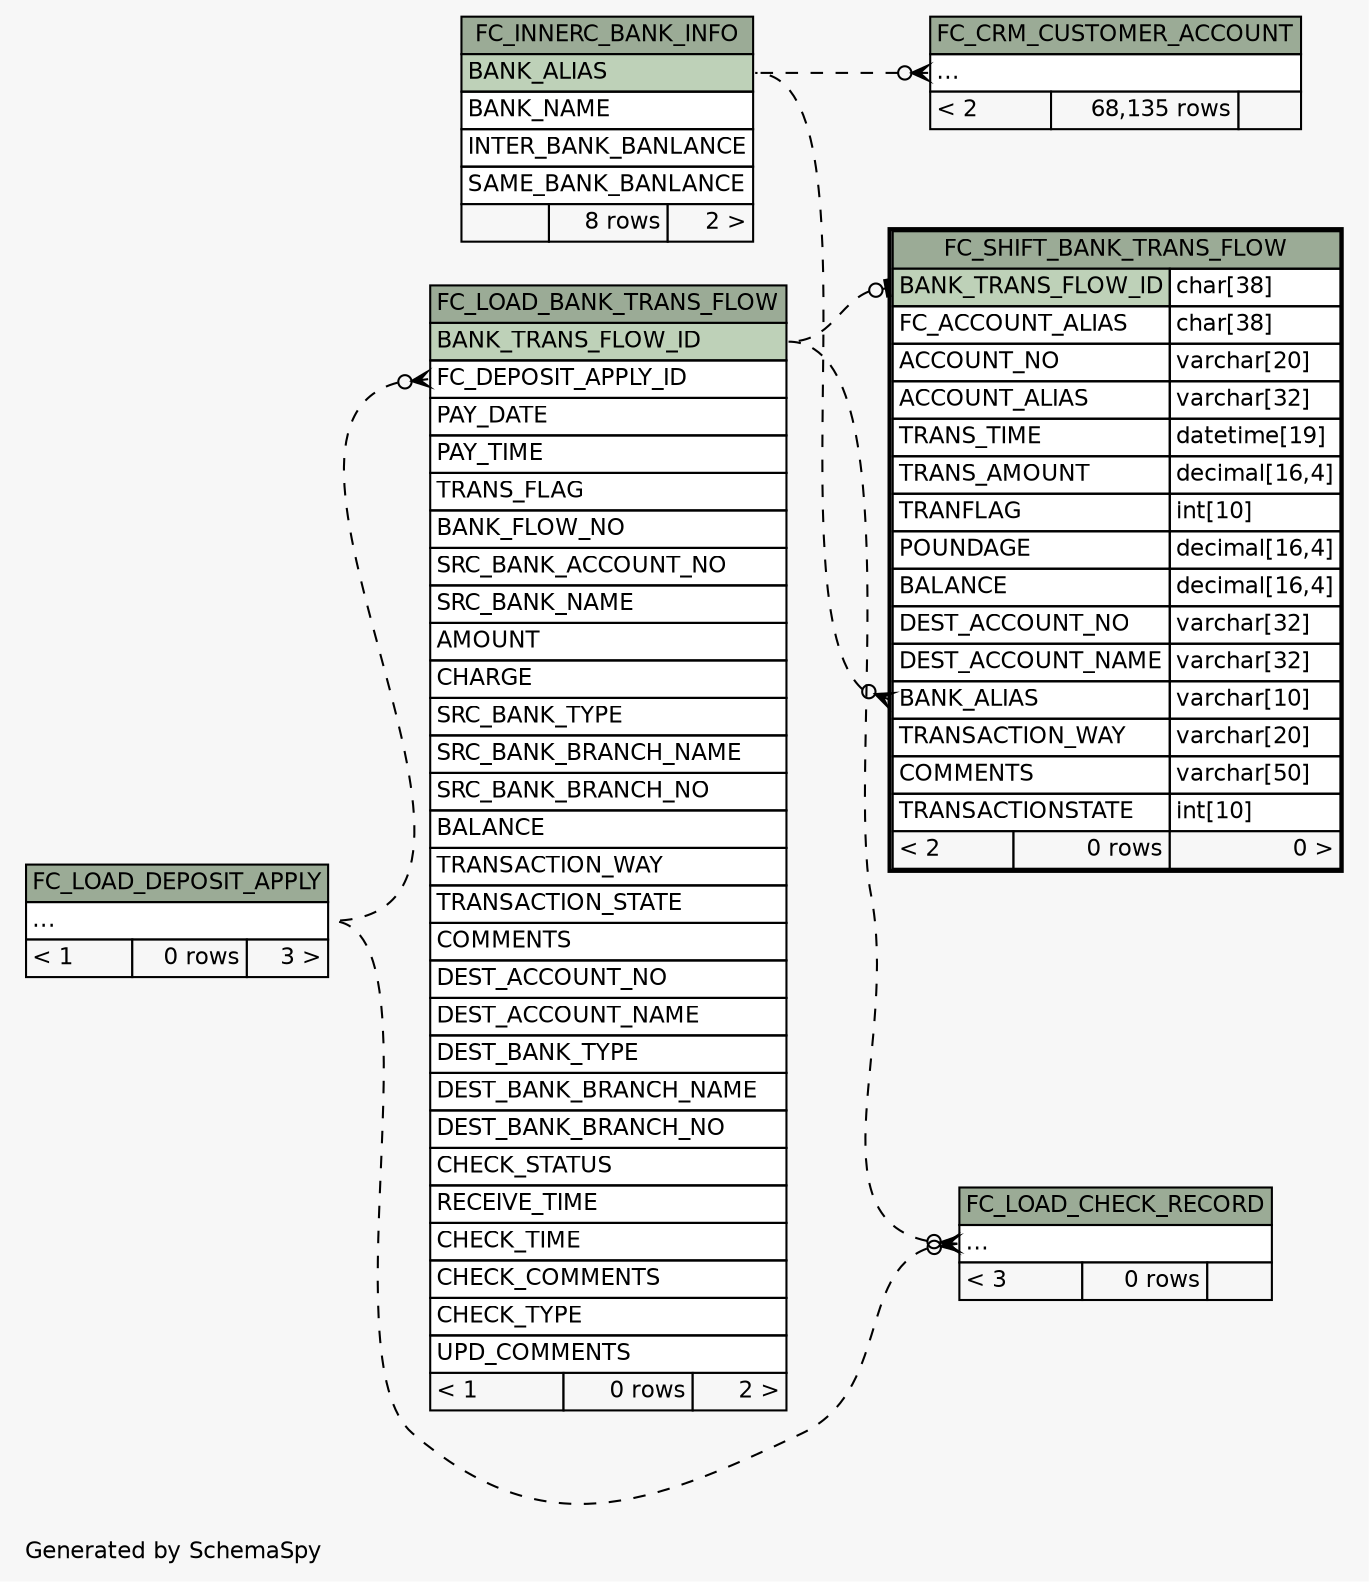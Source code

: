 // dot 2.26.0 on Linux 2.6.32-504.8.1.el6.x86_64
// SchemaSpy rev 590
digraph "impliedTwoDegreesRelationshipsDiagram" {
  graph [
    rankdir="RL"
    bgcolor="#f7f7f7"
    label="\nGenerated by SchemaSpy"
    labeljust="l"
    nodesep="0.18"
    ranksep="0.46"
    fontname="Helvetica"
    fontsize="11"
  ];
  node [
    fontname="Helvetica"
    fontsize="11"
    shape="plaintext"
  ];
  edge [
    arrowsize="0.8"
  ];
  "FC_CRM_CUSTOMER_ACCOUNT":"elipses":w -> "FC_INNERC_BANK_INFO":"BANK_ALIAS":e [arrowhead=none dir=back arrowtail=crowodot style=dashed];
  "FC_LOAD_BANK_TRANS_FLOW":"FC_DEPOSIT_APPLY_ID":w -> "FC_LOAD_DEPOSIT_APPLY":"elipses":e [arrowhead=none dir=back arrowtail=crowodot style=dashed];
  "FC_LOAD_CHECK_RECORD":"elipses":w -> "FC_LOAD_BANK_TRANS_FLOW":"BANK_TRANS_FLOW_ID":e [arrowhead=none dir=back arrowtail=crowodot style=dashed];
  "FC_LOAD_CHECK_RECORD":"elipses":w -> "FC_LOAD_DEPOSIT_APPLY":"elipses":e [arrowhead=none dir=back arrowtail=crowodot style=dashed];
  "FC_SHIFT_BANK_TRANS_FLOW":"BANK_ALIAS":w -> "FC_INNERC_BANK_INFO":"BANK_ALIAS":e [arrowhead=none dir=back arrowtail=crowodot style=dashed];
  "FC_SHIFT_BANK_TRANS_FLOW":"BANK_TRANS_FLOW_ID":w -> "FC_LOAD_BANK_TRANS_FLOW":"BANK_TRANS_FLOW_ID":e [arrowhead=none dir=back arrowtail=teeodot style=dashed];
  "FC_CRM_CUSTOMER_ACCOUNT" [
    label=<
    <TABLE BORDER="0" CELLBORDER="1" CELLSPACING="0" BGCOLOR="#ffffff">
      <TR><TD COLSPAN="3" BGCOLOR="#9bab96" ALIGN="CENTER">FC_CRM_CUSTOMER_ACCOUNT</TD></TR>
      <TR><TD PORT="elipses" COLSPAN="3" ALIGN="LEFT">...</TD></TR>
      <TR><TD ALIGN="LEFT" BGCOLOR="#f7f7f7">&lt; 2</TD><TD ALIGN="RIGHT" BGCOLOR="#f7f7f7">68,135 rows</TD><TD ALIGN="RIGHT" BGCOLOR="#f7f7f7">  </TD></TR>
    </TABLE>>
    URL="FC_CRM_CUSTOMER_ACCOUNT.html"
    tooltip="FC_CRM_CUSTOMER_ACCOUNT"
  ];
  "FC_INNERC_BANK_INFO" [
    label=<
    <TABLE BORDER="0" CELLBORDER="1" CELLSPACING="0" BGCOLOR="#ffffff">
      <TR><TD COLSPAN="3" BGCOLOR="#9bab96" ALIGN="CENTER">FC_INNERC_BANK_INFO</TD></TR>
      <TR><TD PORT="BANK_ALIAS" COLSPAN="3" BGCOLOR="#bed1b8" ALIGN="LEFT">BANK_ALIAS</TD></TR>
      <TR><TD PORT="BANK_NAME" COLSPAN="3" ALIGN="LEFT">BANK_NAME</TD></TR>
      <TR><TD PORT="INTER_BANK_BANLANCE" COLSPAN="3" ALIGN="LEFT">INTER_BANK_BANLANCE</TD></TR>
      <TR><TD PORT="SAME_BANK_BANLANCE" COLSPAN="3" ALIGN="LEFT">SAME_BANK_BANLANCE</TD></TR>
      <TR><TD ALIGN="LEFT" BGCOLOR="#f7f7f7">  </TD><TD ALIGN="RIGHT" BGCOLOR="#f7f7f7">8 rows</TD><TD ALIGN="RIGHT" BGCOLOR="#f7f7f7">2 &gt;</TD></TR>
    </TABLE>>
    URL="FC_INNERC_BANK_INFO.html"
    tooltip="FC_INNERC_BANK_INFO"
  ];
  "FC_LOAD_BANK_TRANS_FLOW" [
    label=<
    <TABLE BORDER="0" CELLBORDER="1" CELLSPACING="0" BGCOLOR="#ffffff">
      <TR><TD COLSPAN="3" BGCOLOR="#9bab96" ALIGN="CENTER">FC_LOAD_BANK_TRANS_FLOW</TD></TR>
      <TR><TD PORT="BANK_TRANS_FLOW_ID" COLSPAN="3" BGCOLOR="#bed1b8" ALIGN="LEFT">BANK_TRANS_FLOW_ID</TD></TR>
      <TR><TD PORT="FC_DEPOSIT_APPLY_ID" COLSPAN="3" ALIGN="LEFT">FC_DEPOSIT_APPLY_ID</TD></TR>
      <TR><TD PORT="PAY_DATE" COLSPAN="3" ALIGN="LEFT">PAY_DATE</TD></TR>
      <TR><TD PORT="PAY_TIME" COLSPAN="3" ALIGN="LEFT">PAY_TIME</TD></TR>
      <TR><TD PORT="TRANS_FLAG" COLSPAN="3" ALIGN="LEFT">TRANS_FLAG</TD></TR>
      <TR><TD PORT="BANK_FLOW_NO" COLSPAN="3" ALIGN="LEFT">BANK_FLOW_NO</TD></TR>
      <TR><TD PORT="SRC_BANK_ACCOUNT_NO" COLSPAN="3" ALIGN="LEFT">SRC_BANK_ACCOUNT_NO</TD></TR>
      <TR><TD PORT="SRC_BANK_NAME" COLSPAN="3" ALIGN="LEFT">SRC_BANK_NAME</TD></TR>
      <TR><TD PORT="AMOUNT" COLSPAN="3" ALIGN="LEFT">AMOUNT</TD></TR>
      <TR><TD PORT="CHARGE" COLSPAN="3" ALIGN="LEFT">CHARGE</TD></TR>
      <TR><TD PORT="SRC_BANK_TYPE" COLSPAN="3" ALIGN="LEFT">SRC_BANK_TYPE</TD></TR>
      <TR><TD PORT="SRC_BANK_BRANCH_NAME" COLSPAN="3" ALIGN="LEFT">SRC_BANK_BRANCH_NAME</TD></TR>
      <TR><TD PORT="SRC_BANK_BRANCH_NO" COLSPAN="3" ALIGN="LEFT">SRC_BANK_BRANCH_NO</TD></TR>
      <TR><TD PORT="BALANCE" COLSPAN="3" ALIGN="LEFT">BALANCE</TD></TR>
      <TR><TD PORT="TRANSACTION_WAY" COLSPAN="3" ALIGN="LEFT">TRANSACTION_WAY</TD></TR>
      <TR><TD PORT="TRANSACTION_STATE" COLSPAN="3" ALIGN="LEFT">TRANSACTION_STATE</TD></TR>
      <TR><TD PORT="COMMENTS" COLSPAN="3" ALIGN="LEFT">COMMENTS</TD></TR>
      <TR><TD PORT="DEST_ACCOUNT_NO" COLSPAN="3" ALIGN="LEFT">DEST_ACCOUNT_NO</TD></TR>
      <TR><TD PORT="DEST_ACCOUNT_NAME" COLSPAN="3" ALIGN="LEFT">DEST_ACCOUNT_NAME</TD></TR>
      <TR><TD PORT="DEST_BANK_TYPE" COLSPAN="3" ALIGN="LEFT">DEST_BANK_TYPE</TD></TR>
      <TR><TD PORT="DEST_BANK_BRANCH_NAME" COLSPAN="3" ALIGN="LEFT">DEST_BANK_BRANCH_NAME</TD></TR>
      <TR><TD PORT="DEST_BANK_BRANCH_NO" COLSPAN="3" ALIGN="LEFT">DEST_BANK_BRANCH_NO</TD></TR>
      <TR><TD PORT="CHECK_STATUS" COLSPAN="3" ALIGN="LEFT">CHECK_STATUS</TD></TR>
      <TR><TD PORT="RECEIVE_TIME" COLSPAN="3" ALIGN="LEFT">RECEIVE_TIME</TD></TR>
      <TR><TD PORT="CHECK_TIME" COLSPAN="3" ALIGN="LEFT">CHECK_TIME</TD></TR>
      <TR><TD PORT="CHECK_COMMENTS" COLSPAN="3" ALIGN="LEFT">CHECK_COMMENTS</TD></TR>
      <TR><TD PORT="CHECK_TYPE" COLSPAN="3" ALIGN="LEFT">CHECK_TYPE</TD></TR>
      <TR><TD PORT="UPD_COMMENTS" COLSPAN="3" ALIGN="LEFT">UPD_COMMENTS</TD></TR>
      <TR><TD ALIGN="LEFT" BGCOLOR="#f7f7f7">&lt; 1</TD><TD ALIGN="RIGHT" BGCOLOR="#f7f7f7">0 rows</TD><TD ALIGN="RIGHT" BGCOLOR="#f7f7f7">2 &gt;</TD></TR>
    </TABLE>>
    URL="FC_LOAD_BANK_TRANS_FLOW.html"
    tooltip="FC_LOAD_BANK_TRANS_FLOW"
  ];
  "FC_LOAD_CHECK_RECORD" [
    label=<
    <TABLE BORDER="0" CELLBORDER="1" CELLSPACING="0" BGCOLOR="#ffffff">
      <TR><TD COLSPAN="3" BGCOLOR="#9bab96" ALIGN="CENTER">FC_LOAD_CHECK_RECORD</TD></TR>
      <TR><TD PORT="elipses" COLSPAN="3" ALIGN="LEFT">...</TD></TR>
      <TR><TD ALIGN="LEFT" BGCOLOR="#f7f7f7">&lt; 3</TD><TD ALIGN="RIGHT" BGCOLOR="#f7f7f7">0 rows</TD><TD ALIGN="RIGHT" BGCOLOR="#f7f7f7">  </TD></TR>
    </TABLE>>
    URL="FC_LOAD_CHECK_RECORD.html"
    tooltip="FC_LOAD_CHECK_RECORD"
  ];
  "FC_LOAD_DEPOSIT_APPLY" [
    label=<
    <TABLE BORDER="0" CELLBORDER="1" CELLSPACING="0" BGCOLOR="#ffffff">
      <TR><TD COLSPAN="3" BGCOLOR="#9bab96" ALIGN="CENTER">FC_LOAD_DEPOSIT_APPLY</TD></TR>
      <TR><TD PORT="elipses" COLSPAN="3" ALIGN="LEFT">...</TD></TR>
      <TR><TD ALIGN="LEFT" BGCOLOR="#f7f7f7">&lt; 1</TD><TD ALIGN="RIGHT" BGCOLOR="#f7f7f7">0 rows</TD><TD ALIGN="RIGHT" BGCOLOR="#f7f7f7">3 &gt;</TD></TR>
    </TABLE>>
    URL="FC_LOAD_DEPOSIT_APPLY.html"
    tooltip="FC_LOAD_DEPOSIT_APPLY"
  ];
  "FC_SHIFT_BANK_TRANS_FLOW" [
    label=<
    <TABLE BORDER="2" CELLBORDER="1" CELLSPACING="0" BGCOLOR="#ffffff">
      <TR><TD COLSPAN="3" BGCOLOR="#9bab96" ALIGN="CENTER">FC_SHIFT_BANK_TRANS_FLOW</TD></TR>
      <TR><TD PORT="BANK_TRANS_FLOW_ID" COLSPAN="2" BGCOLOR="#bed1b8" ALIGN="LEFT">BANK_TRANS_FLOW_ID</TD><TD PORT="BANK_TRANS_FLOW_ID.type" ALIGN="LEFT">char[38]</TD></TR>
      <TR><TD PORT="FC_ACCOUNT_ALIAS" COLSPAN="2" ALIGN="LEFT">FC_ACCOUNT_ALIAS</TD><TD PORT="FC_ACCOUNT_ALIAS.type" ALIGN="LEFT">char[38]</TD></TR>
      <TR><TD PORT="ACCOUNT_NO" COLSPAN="2" ALIGN="LEFT">ACCOUNT_NO</TD><TD PORT="ACCOUNT_NO.type" ALIGN="LEFT">varchar[20]</TD></TR>
      <TR><TD PORT="ACCOUNT_ALIAS" COLSPAN="2" ALIGN="LEFT">ACCOUNT_ALIAS</TD><TD PORT="ACCOUNT_ALIAS.type" ALIGN="LEFT">varchar[32]</TD></TR>
      <TR><TD PORT="TRANS_TIME" COLSPAN="2" ALIGN="LEFT">TRANS_TIME</TD><TD PORT="TRANS_TIME.type" ALIGN="LEFT">datetime[19]</TD></TR>
      <TR><TD PORT="TRANS_AMOUNT" COLSPAN="2" ALIGN="LEFT">TRANS_AMOUNT</TD><TD PORT="TRANS_AMOUNT.type" ALIGN="LEFT">decimal[16,4]</TD></TR>
      <TR><TD PORT="TRANFLAG" COLSPAN="2" ALIGN="LEFT">TRANFLAG</TD><TD PORT="TRANFLAG.type" ALIGN="LEFT">int[10]</TD></TR>
      <TR><TD PORT="POUNDAGE" COLSPAN="2" ALIGN="LEFT">POUNDAGE</TD><TD PORT="POUNDAGE.type" ALIGN="LEFT">decimal[16,4]</TD></TR>
      <TR><TD PORT="BALANCE" COLSPAN="2" ALIGN="LEFT">BALANCE</TD><TD PORT="BALANCE.type" ALIGN="LEFT">decimal[16,4]</TD></TR>
      <TR><TD PORT="DEST_ACCOUNT_NO" COLSPAN="2" ALIGN="LEFT">DEST_ACCOUNT_NO</TD><TD PORT="DEST_ACCOUNT_NO.type" ALIGN="LEFT">varchar[32]</TD></TR>
      <TR><TD PORT="DEST_ACCOUNT_NAME" COLSPAN="2" ALIGN="LEFT">DEST_ACCOUNT_NAME</TD><TD PORT="DEST_ACCOUNT_NAME.type" ALIGN="LEFT">varchar[32]</TD></TR>
      <TR><TD PORT="BANK_ALIAS" COLSPAN="2" ALIGN="LEFT">BANK_ALIAS</TD><TD PORT="BANK_ALIAS.type" ALIGN="LEFT">varchar[10]</TD></TR>
      <TR><TD PORT="TRANSACTION_WAY" COLSPAN="2" ALIGN="LEFT">TRANSACTION_WAY</TD><TD PORT="TRANSACTION_WAY.type" ALIGN="LEFT">varchar[20]</TD></TR>
      <TR><TD PORT="COMMENTS" COLSPAN="2" ALIGN="LEFT">COMMENTS</TD><TD PORT="COMMENTS.type" ALIGN="LEFT">varchar[50]</TD></TR>
      <TR><TD PORT="TRANSACTIONSTATE" COLSPAN="2" ALIGN="LEFT">TRANSACTIONSTATE</TD><TD PORT="TRANSACTIONSTATE.type" ALIGN="LEFT">int[10]</TD></TR>
      <TR><TD ALIGN="LEFT" BGCOLOR="#f7f7f7">&lt; 2</TD><TD ALIGN="RIGHT" BGCOLOR="#f7f7f7">0 rows</TD><TD ALIGN="RIGHT" BGCOLOR="#f7f7f7">0 &gt;</TD></TR>
    </TABLE>>
    URL="FC_SHIFT_BANK_TRANS_FLOW.html"
    tooltip="FC_SHIFT_BANK_TRANS_FLOW"
  ];
}
